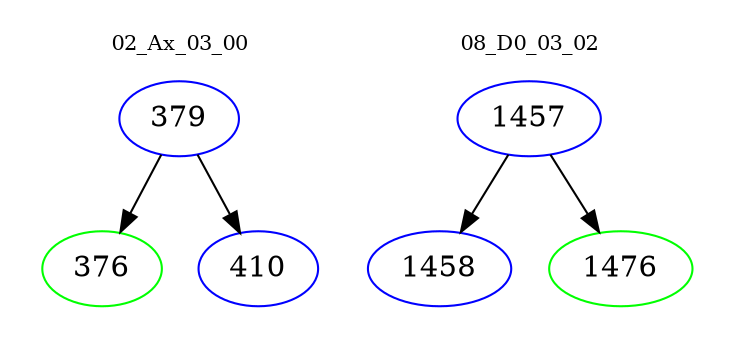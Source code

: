 digraph{
subgraph cluster_0 {
color = white
label = "02_Ax_03_00";
fontsize=10;
T0_379 [label="379", color="blue"]
T0_379 -> T0_376 [color="black"]
T0_376 [label="376", color="green"]
T0_379 -> T0_410 [color="black"]
T0_410 [label="410", color="blue"]
}
subgraph cluster_1 {
color = white
label = "08_D0_03_02";
fontsize=10;
T1_1457 [label="1457", color="blue"]
T1_1457 -> T1_1458 [color="black"]
T1_1458 [label="1458", color="blue"]
T1_1457 -> T1_1476 [color="black"]
T1_1476 [label="1476", color="green"]
}
}

